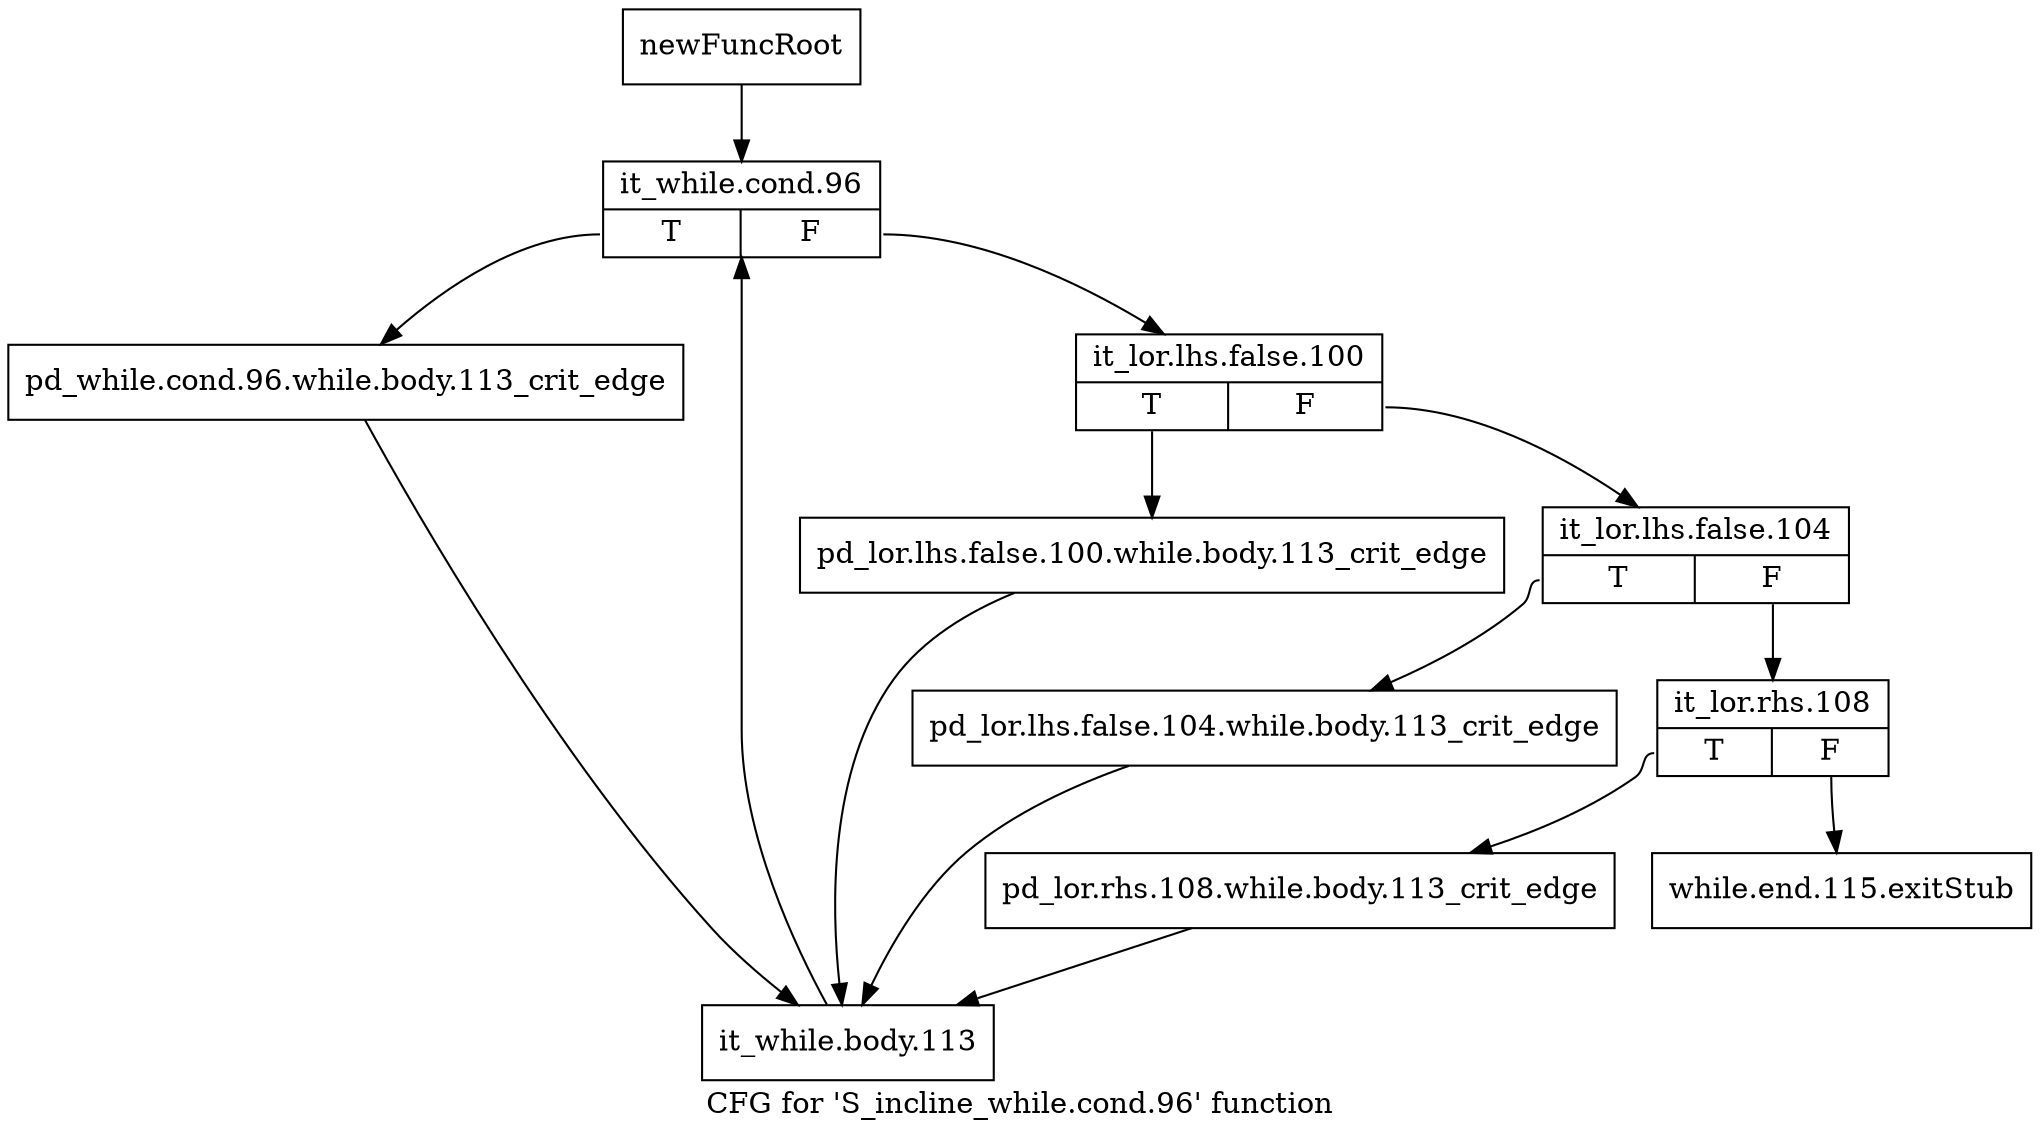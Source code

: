 digraph "CFG for 'S_incline_while.cond.96' function" {
	label="CFG for 'S_incline_while.cond.96' function";

	Node0x56bcdc0 [shape=record,label="{newFuncRoot}"];
	Node0x56bcdc0 -> Node0x57021b0;
	Node0x56bce10 [shape=record,label="{while.end.115.exitStub}"];
	Node0x57021b0 [shape=record,label="{it_while.cond.96|{<s0>T|<s1>F}}"];
	Node0x57021b0:s0 -> Node0x57023e0;
	Node0x57021b0:s1 -> Node0x5702200;
	Node0x5702200 [shape=record,label="{it_lor.lhs.false.100|{<s0>T|<s1>F}}"];
	Node0x5702200:s0 -> Node0x5702390;
	Node0x5702200:s1 -> Node0x5702250;
	Node0x5702250 [shape=record,label="{it_lor.lhs.false.104|{<s0>T|<s1>F}}"];
	Node0x5702250:s0 -> Node0x5702340;
	Node0x5702250:s1 -> Node0x57022a0;
	Node0x57022a0 [shape=record,label="{it_lor.rhs.108|{<s0>T|<s1>F}}"];
	Node0x57022a0:s0 -> Node0x57022f0;
	Node0x57022a0:s1 -> Node0x56bce10;
	Node0x57022f0 [shape=record,label="{pd_lor.rhs.108.while.body.113_crit_edge}"];
	Node0x57022f0 -> Node0x5702430;
	Node0x5702340 [shape=record,label="{pd_lor.lhs.false.104.while.body.113_crit_edge}"];
	Node0x5702340 -> Node0x5702430;
	Node0x5702390 [shape=record,label="{pd_lor.lhs.false.100.while.body.113_crit_edge}"];
	Node0x5702390 -> Node0x5702430;
	Node0x57023e0 [shape=record,label="{pd_while.cond.96.while.body.113_crit_edge}"];
	Node0x57023e0 -> Node0x5702430;
	Node0x5702430 [shape=record,label="{it_while.body.113}"];
	Node0x5702430 -> Node0x57021b0;
}
